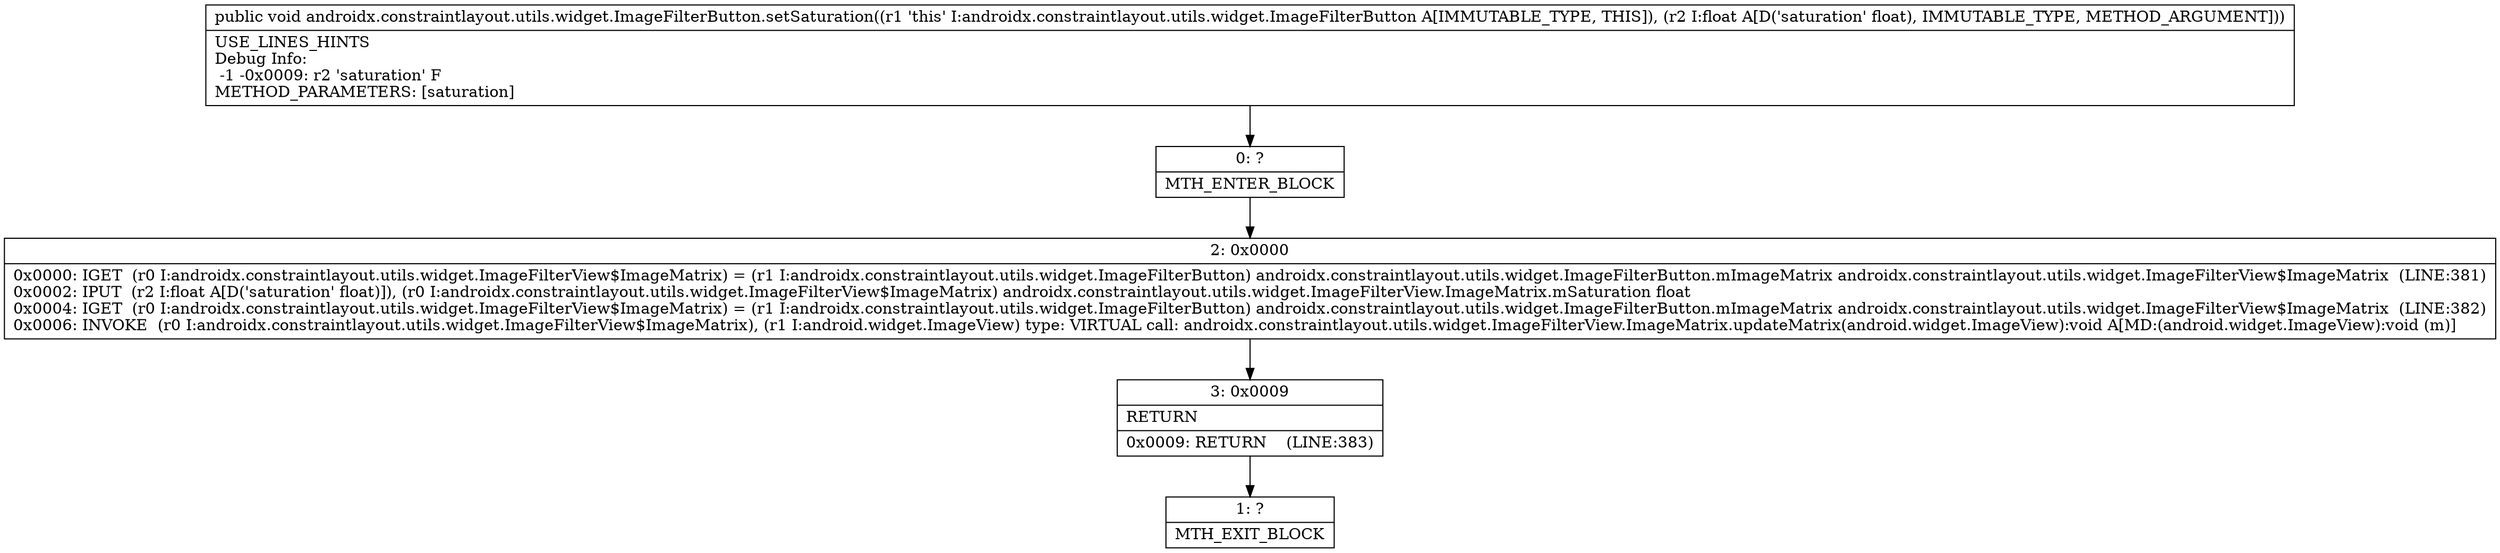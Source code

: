 digraph "CFG forandroidx.constraintlayout.utils.widget.ImageFilterButton.setSaturation(F)V" {
Node_0 [shape=record,label="{0\:\ ?|MTH_ENTER_BLOCK\l}"];
Node_2 [shape=record,label="{2\:\ 0x0000|0x0000: IGET  (r0 I:androidx.constraintlayout.utils.widget.ImageFilterView$ImageMatrix) = (r1 I:androidx.constraintlayout.utils.widget.ImageFilterButton) androidx.constraintlayout.utils.widget.ImageFilterButton.mImageMatrix androidx.constraintlayout.utils.widget.ImageFilterView$ImageMatrix  (LINE:381)\l0x0002: IPUT  (r2 I:float A[D('saturation' float)]), (r0 I:androidx.constraintlayout.utils.widget.ImageFilterView$ImageMatrix) androidx.constraintlayout.utils.widget.ImageFilterView.ImageMatrix.mSaturation float \l0x0004: IGET  (r0 I:androidx.constraintlayout.utils.widget.ImageFilterView$ImageMatrix) = (r1 I:androidx.constraintlayout.utils.widget.ImageFilterButton) androidx.constraintlayout.utils.widget.ImageFilterButton.mImageMatrix androidx.constraintlayout.utils.widget.ImageFilterView$ImageMatrix  (LINE:382)\l0x0006: INVOKE  (r0 I:androidx.constraintlayout.utils.widget.ImageFilterView$ImageMatrix), (r1 I:android.widget.ImageView) type: VIRTUAL call: androidx.constraintlayout.utils.widget.ImageFilterView.ImageMatrix.updateMatrix(android.widget.ImageView):void A[MD:(android.widget.ImageView):void (m)]\l}"];
Node_3 [shape=record,label="{3\:\ 0x0009|RETURN\l|0x0009: RETURN    (LINE:383)\l}"];
Node_1 [shape=record,label="{1\:\ ?|MTH_EXIT_BLOCK\l}"];
MethodNode[shape=record,label="{public void androidx.constraintlayout.utils.widget.ImageFilterButton.setSaturation((r1 'this' I:androidx.constraintlayout.utils.widget.ImageFilterButton A[IMMUTABLE_TYPE, THIS]), (r2 I:float A[D('saturation' float), IMMUTABLE_TYPE, METHOD_ARGUMENT]))  | USE_LINES_HINTS\lDebug Info:\l  \-1 \-0x0009: r2 'saturation' F\lMETHOD_PARAMETERS: [saturation]\l}"];
MethodNode -> Node_0;Node_0 -> Node_2;
Node_2 -> Node_3;
Node_3 -> Node_1;
}

